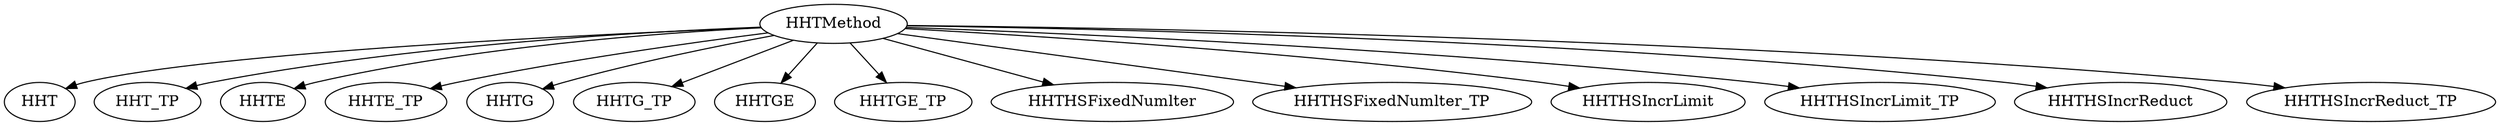 digraph gra4{
 "HHTMethod"->{
HHT;
HHT_TP;
HHTE;
HHTE_TP;
HHTG; 
HHTG_TP; 
HHTGE; 
HHTGE_TP; 
HHTHSFixedNumlter; 
HHTHSFixedNumlter_TP; 
HHTHSIncrLimit; 
HHTHSIncrLimit_TP; 
HHTHSIncrReduct; 
HHTHSIncrReduct_TP;
}
}